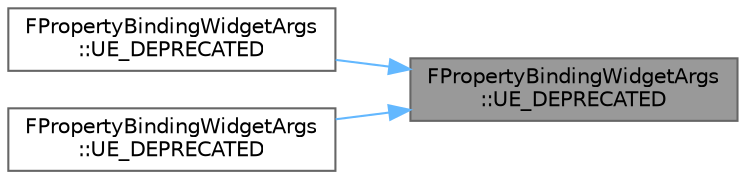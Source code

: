 digraph "FPropertyBindingWidgetArgs::UE_DEPRECATED"
{
 // INTERACTIVE_SVG=YES
 // LATEX_PDF_SIZE
  bgcolor="transparent";
  edge [fontname=Helvetica,fontsize=10,labelfontname=Helvetica,labelfontsize=10];
  node [fontname=Helvetica,fontsize=10,shape=box,height=0.2,width=0.4];
  rankdir="RL";
  Node1 [id="Node000001",label="FPropertyBindingWidgetArgs\l::UE_DEPRECATED",height=0.2,width=0.4,color="gray40", fillcolor="grey60", style="filled", fontcolor="black",tooltip=" "];
  Node1 -> Node2 [id="edge1_Node000001_Node000002",dir="back",color="steelblue1",style="solid",tooltip=" "];
  Node2 [id="Node000002",label="FPropertyBindingWidgetArgs\l::UE_DEPRECATED",height=0.2,width=0.4,color="grey40", fillcolor="white", style="filled",URL="$d1/df6/structFPropertyBindingWidgetArgs.html#a3a564795ce582b41b7f93f3b4817dca3",tooltip=" "];
  Node1 -> Node3 [id="edge2_Node000001_Node000003",dir="back",color="steelblue1",style="solid",tooltip=" "];
  Node3 [id="Node000003",label="FPropertyBindingWidgetArgs\l::UE_DEPRECATED",height=0.2,width=0.4,color="grey40", fillcolor="white", style="filled",URL="$d1/df6/structFPropertyBindingWidgetArgs.html#a8504ff4dea88ec3863c04a761a940a6f",tooltip=" "];
}

